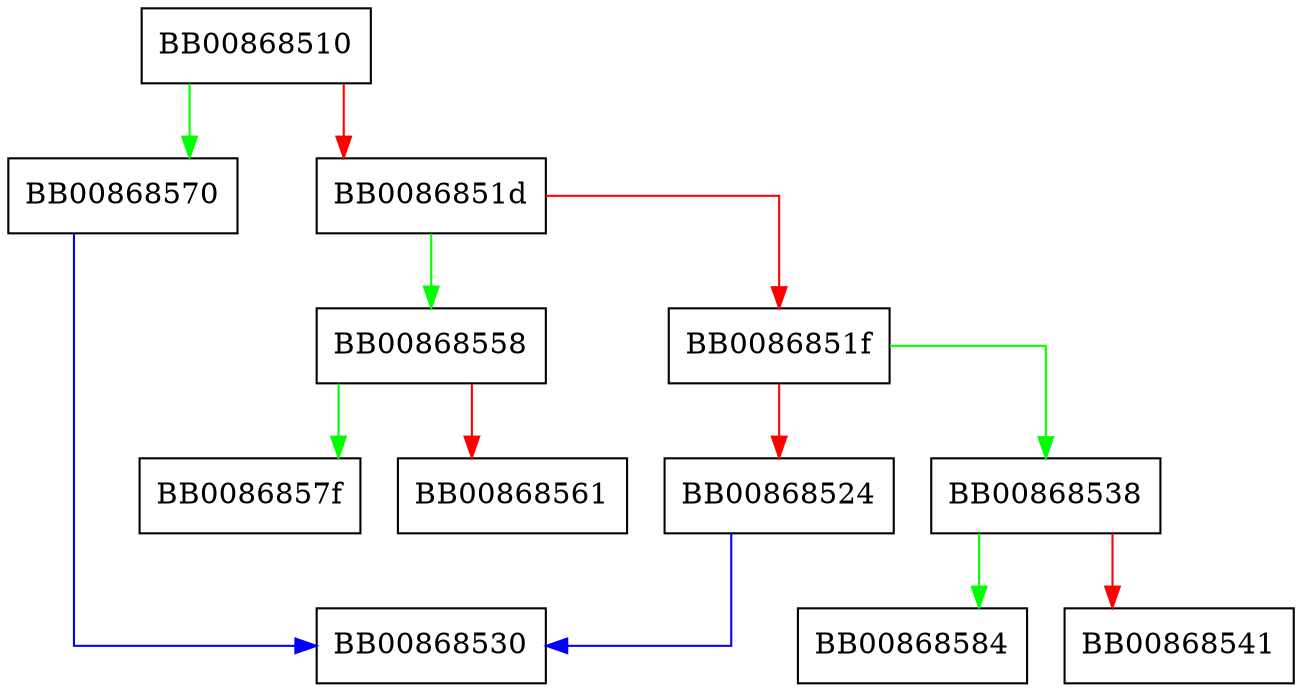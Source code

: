 digraph round_away {
  node [shape="box"];
  graph [splines=ortho];
  BB00868510 -> BB00868570 [color="green"];
  BB00868510 -> BB0086851d [color="red"];
  BB0086851d -> BB00868558 [color="green"];
  BB0086851d -> BB0086851f [color="red"];
  BB0086851f -> BB00868538 [color="green"];
  BB0086851f -> BB00868524 [color="red"];
  BB00868524 -> BB00868530 [color="blue"];
  BB00868538 -> BB00868584 [color="green"];
  BB00868538 -> BB00868541 [color="red"];
  BB00868558 -> BB0086857f [color="green"];
  BB00868558 -> BB00868561 [color="red"];
  BB00868570 -> BB00868530 [color="blue"];
}